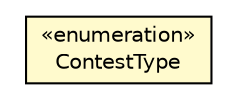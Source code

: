 #!/usr/local/bin/dot
#
# Class diagram 
# Generated by UMLGraph version 5.1 (http://www.umlgraph.org/)
#

digraph G {
	edge [fontname="Helvetica",fontsize=10,labelfontname="Helvetica",labelfontsize=10];
	node [fontname="Helvetica",fontsize=10,shape=plaintext];
	nodesep=0.25;
	ranksep=0.5;
	// cn.edu.uestc.acmicpc.util.settings.Global.ContestType
	c21992 [label=<<table title="cn.edu.uestc.acmicpc.util.settings.Global.ContestType" border="0" cellborder="1" cellspacing="0" cellpadding="2" port="p" bgcolor="lemonChiffon" href="./Global.ContestType.html">
		<tr><td><table border="0" cellspacing="0" cellpadding="1">
<tr><td align="center" balign="center"> &#171;enumeration&#187; </td></tr>
<tr><td align="center" balign="center"> ContestType </td></tr>
		</table></td></tr>
		</table>>, fontname="Helvetica", fontcolor="black", fontsize=10.0];
}

